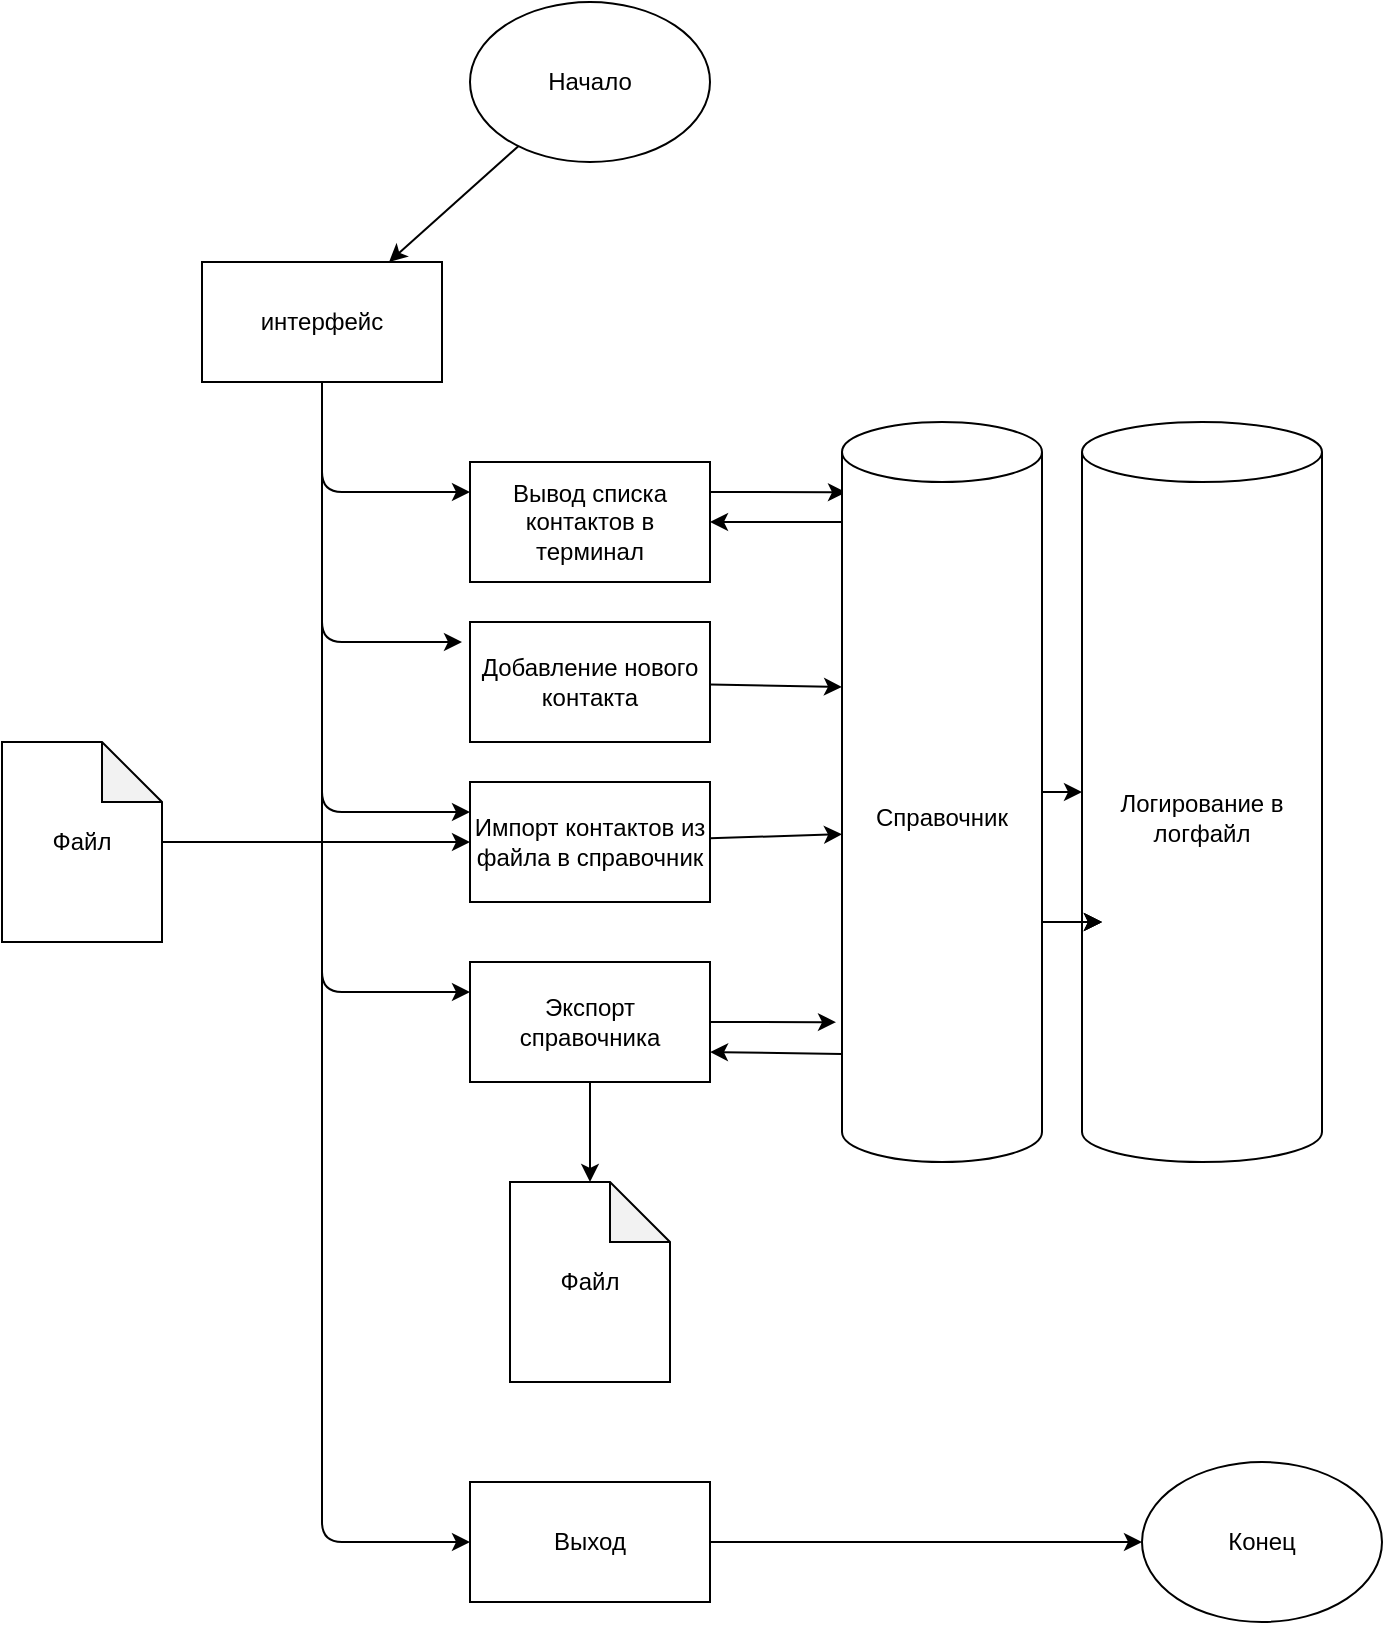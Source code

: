 <mxfile>
    <diagram id="-yoOyWb7SY2vBTDTyr_B" name="Страница 1">
        <mxGraphModel dx="1444" dy="593" grid="1" gridSize="10" guides="1" tooltips="1" connect="1" arrows="1" fold="1" page="1" pageScale="1" pageWidth="827" pageHeight="1169" math="0" shadow="0">
            <root>
                <mxCell id="0"/>
                <mxCell id="1" parent="0"/>
                <mxCell id="7" style="edgeStyle=none;html=1;" parent="1" source="2" target="5" edge="1">
                    <mxGeometry relative="1" as="geometry"/>
                </mxCell>
                <mxCell id="2" value="Начало" style="ellipse;whiteSpace=wrap;html=1;" parent="1" vertex="1">
                    <mxGeometry x="274" y="20" width="120" height="80" as="geometry"/>
                </mxCell>
                <mxCell id="30" style="edgeStyle=none;html=1;entryX=0;entryY=0.25;entryDx=0;entryDy=0;" parent="1" source="5" target="6" edge="1">
                    <mxGeometry relative="1" as="geometry">
                        <Array as="points">
                            <mxPoint x="200" y="265"/>
                        </Array>
                    </mxGeometry>
                </mxCell>
                <mxCell id="31" style="edgeStyle=none;html=1;" parent="1" source="5" edge="1">
                    <mxGeometry relative="1" as="geometry">
                        <mxPoint x="270" y="340" as="targetPoint"/>
                        <Array as="points">
                            <mxPoint x="200" y="340"/>
                        </Array>
                    </mxGeometry>
                </mxCell>
                <mxCell id="34" style="edgeStyle=none;html=1;entryX=0;entryY=0.25;entryDx=0;entryDy=0;" parent="1" source="5" target="13" edge="1">
                    <mxGeometry relative="1" as="geometry">
                        <Array as="points">
                            <mxPoint x="200" y="425"/>
                        </Array>
                    </mxGeometry>
                </mxCell>
                <mxCell id="35" style="edgeStyle=none;html=1;entryX=0;entryY=0.25;entryDx=0;entryDy=0;" parent="1" source="5" target="12" edge="1">
                    <mxGeometry relative="1" as="geometry">
                        <Array as="points">
                            <mxPoint x="200" y="515"/>
                        </Array>
                    </mxGeometry>
                </mxCell>
                <mxCell id="73" style="edgeStyle=none;html=1;entryX=0;entryY=0.5;entryDx=0;entryDy=0;" parent="1" source="5" target="72" edge="1">
                    <mxGeometry relative="1" as="geometry">
                        <Array as="points">
                            <mxPoint x="200" y="790"/>
                        </Array>
                    </mxGeometry>
                </mxCell>
                <mxCell id="5" value="интерфейс" style="rounded=0;whiteSpace=wrap;html=1;" parent="1" vertex="1">
                    <mxGeometry x="140" y="150" width="120" height="60" as="geometry"/>
                </mxCell>
                <mxCell id="53" style="edgeStyle=none;html=1;entryX=0.02;entryY=0.095;entryDx=0;entryDy=0;entryPerimeter=0;exitX=1;exitY=0.25;exitDx=0;exitDy=0;" parent="1" source="6" target="45" edge="1">
                    <mxGeometry relative="1" as="geometry"/>
                </mxCell>
                <mxCell id="6" value="Вывод списка контактов в терминал" style="rounded=0;whiteSpace=wrap;html=1;" parent="1" vertex="1">
                    <mxGeometry x="274" y="250" width="120" height="60" as="geometry"/>
                </mxCell>
                <mxCell id="58" style="edgeStyle=none;html=1;entryX=0;entryY=0;entryDx=0;entryDy=132.5;entryPerimeter=0;" parent="1" source="9" target="45" edge="1">
                    <mxGeometry relative="1" as="geometry"/>
                </mxCell>
                <mxCell id="9" value="Добавление нового контакта" style="rounded=0;whiteSpace=wrap;html=1;" parent="1" vertex="1">
                    <mxGeometry x="274" y="330" width="120" height="60" as="geometry"/>
                </mxCell>
                <mxCell id="68" style="edgeStyle=none;html=1;entryX=-0.03;entryY=0.811;entryDx=0;entryDy=0;entryPerimeter=0;" parent="1" source="12" target="45" edge="1">
                    <mxGeometry relative="1" as="geometry"/>
                </mxCell>
                <mxCell id="69" style="edgeStyle=none;html=1;" parent="1" source="12" target="52" edge="1">
                    <mxGeometry relative="1" as="geometry"/>
                </mxCell>
                <mxCell id="12" value="Экспорт справочника" style="rounded=0;whiteSpace=wrap;html=1;" parent="1" vertex="1">
                    <mxGeometry x="274" y="500" width="120" height="60" as="geometry"/>
                </mxCell>
                <mxCell id="61" style="edgeStyle=none;html=1;entryX=0;entryY=0.557;entryDx=0;entryDy=0;entryPerimeter=0;" parent="1" source="13" target="45" edge="1">
                    <mxGeometry relative="1" as="geometry"/>
                </mxCell>
                <mxCell id="13" value="Импорт контактов из файла в справочник" style="rounded=0;whiteSpace=wrap;html=1;" parent="1" vertex="1">
                    <mxGeometry x="274" y="410" width="120" height="60" as="geometry"/>
                </mxCell>
                <mxCell id="14" value="Логирование в логфайл" style="shape=cylinder3;whiteSpace=wrap;html=1;boundedLbl=1;backgroundOutline=1;size=15;" parent="1" vertex="1">
                    <mxGeometry x="580" y="230" width="120" height="370" as="geometry"/>
                </mxCell>
                <mxCell id="54" style="edgeStyle=none;html=1;entryX=1;entryY=0.5;entryDx=0;entryDy=0;" parent="1" target="6" edge="1">
                    <mxGeometry relative="1" as="geometry">
                        <mxPoint x="400" y="280" as="targetPoint"/>
                        <Array as="points"/>
                        <mxPoint x="460" y="280" as="sourcePoint"/>
                    </mxGeometry>
                </mxCell>
                <mxCell id="63" style="edgeStyle=none;html=1;" parent="1" source="45" target="14" edge="1">
                    <mxGeometry relative="1" as="geometry"/>
                </mxCell>
                <mxCell id="75" style="edgeStyle=none;html=1;exitX=0;exitY=0.854;exitDx=0;exitDy=0;exitPerimeter=0;entryX=1;entryY=0.75;entryDx=0;entryDy=0;" parent="1" source="45" target="12" edge="1">
                    <mxGeometry relative="1" as="geometry">
                        <Array as="points"/>
                    </mxGeometry>
                </mxCell>
                <mxCell id="45" value="Справочник" style="shape=cylinder3;whiteSpace=wrap;html=1;boundedLbl=1;backgroundOutline=1;size=15;" parent="1" vertex="1">
                    <mxGeometry x="460" y="230" width="100" height="370" as="geometry"/>
                </mxCell>
                <mxCell id="52" value="Файл" style="shape=note;whiteSpace=wrap;html=1;backgroundOutline=1;darkOpacity=0.05;" parent="1" vertex="1">
                    <mxGeometry x="294" y="610" width="80" height="100" as="geometry"/>
                </mxCell>
                <mxCell id="65" style="edgeStyle=none;html=1;" parent="1" edge="1">
                    <mxGeometry relative="1" as="geometry">
                        <mxPoint x="560.0" y="480" as="sourcePoint"/>
                        <mxPoint x="590.0" y="480" as="targetPoint"/>
                    </mxGeometry>
                </mxCell>
                <mxCell id="66" style="edgeStyle=none;html=1;" parent="1" edge="1">
                    <mxGeometry relative="1" as="geometry">
                        <mxPoint x="560.0" y="480" as="sourcePoint"/>
                        <mxPoint x="590.0" y="480" as="targetPoint"/>
                    </mxGeometry>
                </mxCell>
                <mxCell id="67" style="edgeStyle=none;html=1;" parent="1" edge="1">
                    <mxGeometry relative="1" as="geometry">
                        <mxPoint x="560.0" y="480" as="sourcePoint"/>
                        <mxPoint x="590.0" y="480" as="targetPoint"/>
                    </mxGeometry>
                </mxCell>
                <mxCell id="71" style="edgeStyle=none;html=1;entryX=0;entryY=0.5;entryDx=0;entryDy=0;" parent="1" source="70" target="13" edge="1">
                    <mxGeometry relative="1" as="geometry"/>
                </mxCell>
                <mxCell id="70" value="Файл" style="shape=note;whiteSpace=wrap;html=1;backgroundOutline=1;darkOpacity=0.05;" parent="1" vertex="1">
                    <mxGeometry x="40" y="390" width="80" height="100" as="geometry"/>
                </mxCell>
                <mxCell id="78" style="edgeStyle=none;html=1;" parent="1" source="72" target="3" edge="1">
                    <mxGeometry relative="1" as="geometry"/>
                </mxCell>
                <mxCell id="72" value="Выход" style="rounded=0;whiteSpace=wrap;html=1;" parent="1" vertex="1">
                    <mxGeometry x="274" y="760" width="120" height="60" as="geometry"/>
                </mxCell>
                <mxCell id="3" value="Конец" style="ellipse;whiteSpace=wrap;html=1;" parent="1" vertex="1">
                    <mxGeometry x="610" y="750" width="120" height="80" as="geometry"/>
                </mxCell>
            </root>
        </mxGraphModel>
    </diagram>
</mxfile>